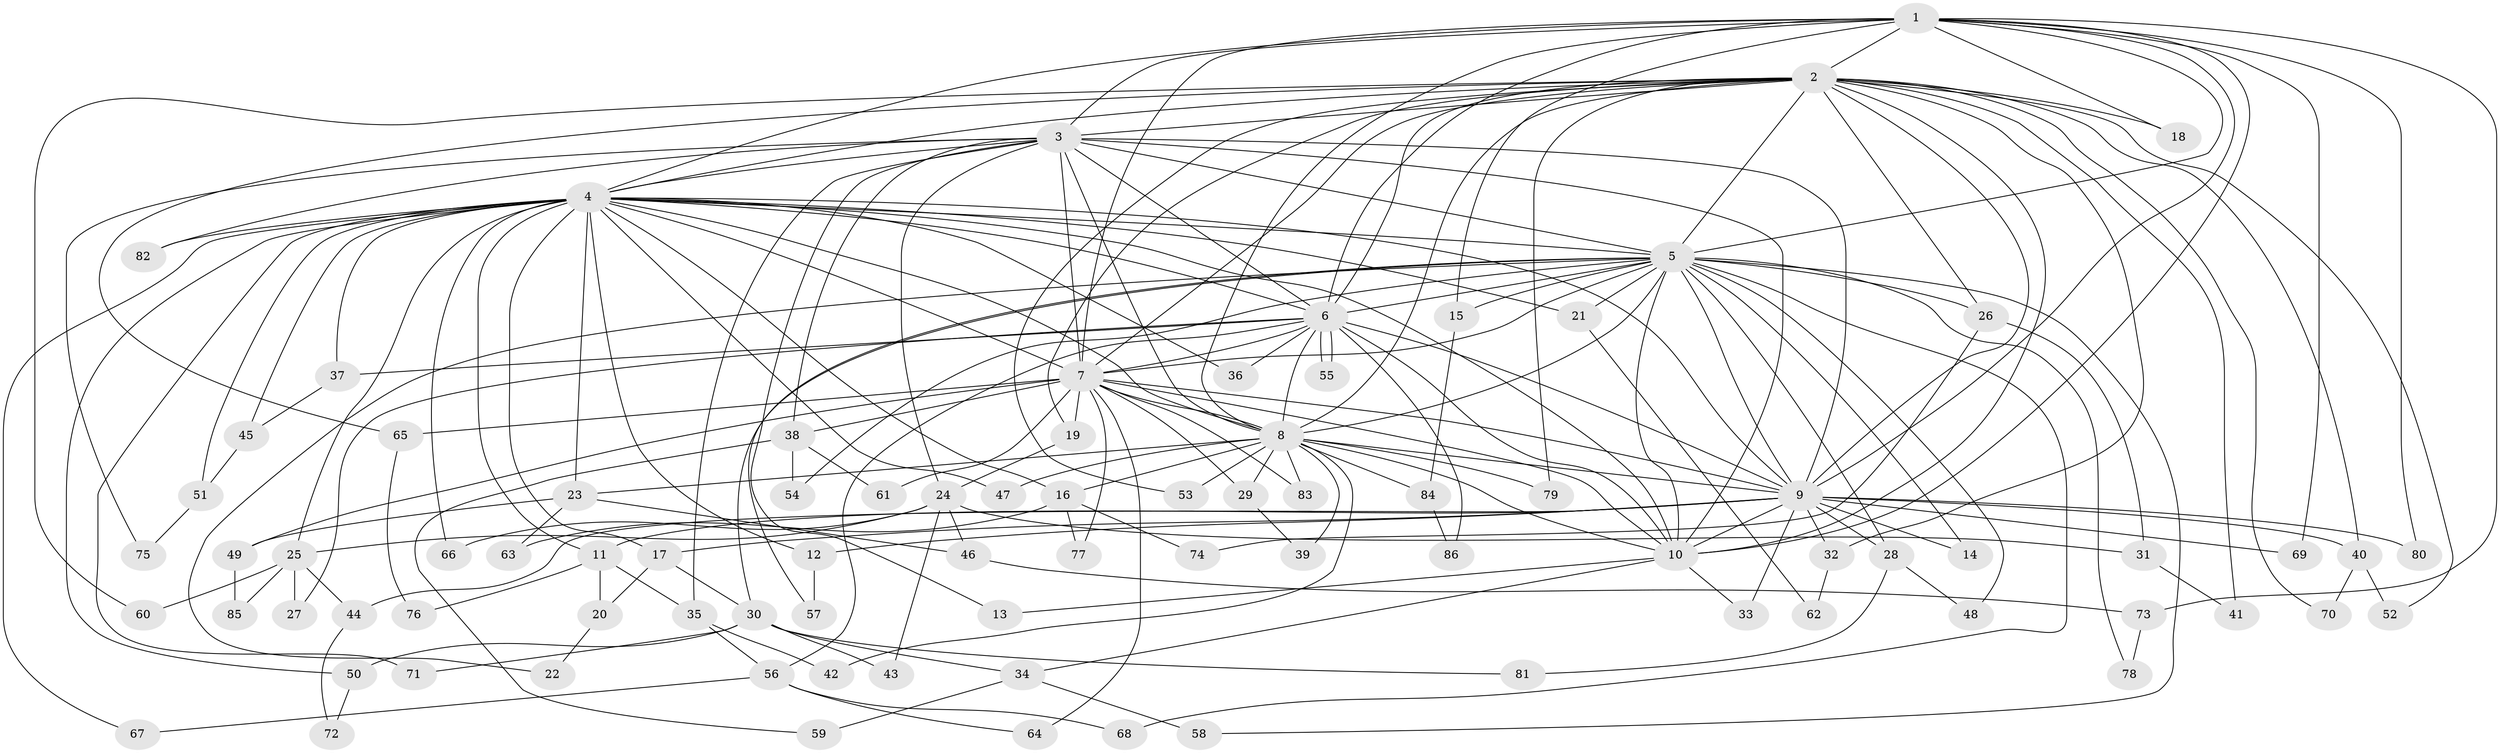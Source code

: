 // coarse degree distribution, {19: 0.01639344262295082, 17: 0.01639344262295082, 14: 0.01639344262295082, 27: 0.01639344262295082, 18: 0.01639344262295082, 13: 0.01639344262295082, 15: 0.01639344262295082, 6: 0.03278688524590164, 3: 0.16393442622950818, 1: 0.06557377049180328, 2: 0.45901639344262296, 4: 0.06557377049180328, 5: 0.06557377049180328, 7: 0.01639344262295082, 8: 0.01639344262295082}
// Generated by graph-tools (version 1.1) at 2025/51/02/27/25 19:51:50]
// undirected, 86 vertices, 197 edges
graph export_dot {
graph [start="1"]
  node [color=gray90,style=filled];
  1;
  2;
  3;
  4;
  5;
  6;
  7;
  8;
  9;
  10;
  11;
  12;
  13;
  14;
  15;
  16;
  17;
  18;
  19;
  20;
  21;
  22;
  23;
  24;
  25;
  26;
  27;
  28;
  29;
  30;
  31;
  32;
  33;
  34;
  35;
  36;
  37;
  38;
  39;
  40;
  41;
  42;
  43;
  44;
  45;
  46;
  47;
  48;
  49;
  50;
  51;
  52;
  53;
  54;
  55;
  56;
  57;
  58;
  59;
  60;
  61;
  62;
  63;
  64;
  65;
  66;
  67;
  68;
  69;
  70;
  71;
  72;
  73;
  74;
  75;
  76;
  77;
  78;
  79;
  80;
  81;
  82;
  83;
  84;
  85;
  86;
  1 -- 2;
  1 -- 3;
  1 -- 4;
  1 -- 5;
  1 -- 6;
  1 -- 7;
  1 -- 8;
  1 -- 9;
  1 -- 10;
  1 -- 15;
  1 -- 18;
  1 -- 69;
  1 -- 73;
  1 -- 80;
  2 -- 3;
  2 -- 4;
  2 -- 5;
  2 -- 6;
  2 -- 7;
  2 -- 8;
  2 -- 9;
  2 -- 10;
  2 -- 18;
  2 -- 19;
  2 -- 26;
  2 -- 32;
  2 -- 40;
  2 -- 41;
  2 -- 52;
  2 -- 53;
  2 -- 60;
  2 -- 65;
  2 -- 70;
  2 -- 79;
  3 -- 4;
  3 -- 5;
  3 -- 6;
  3 -- 7;
  3 -- 8;
  3 -- 9;
  3 -- 10;
  3 -- 13;
  3 -- 24;
  3 -- 35;
  3 -- 38;
  3 -- 75;
  3 -- 82;
  4 -- 5;
  4 -- 6;
  4 -- 7;
  4 -- 8;
  4 -- 9;
  4 -- 10;
  4 -- 11;
  4 -- 12;
  4 -- 16;
  4 -- 17;
  4 -- 21;
  4 -- 23;
  4 -- 25;
  4 -- 36;
  4 -- 37;
  4 -- 45;
  4 -- 47;
  4 -- 50;
  4 -- 51;
  4 -- 66;
  4 -- 67;
  4 -- 71;
  4 -- 82;
  5 -- 6;
  5 -- 7;
  5 -- 8;
  5 -- 9;
  5 -- 10;
  5 -- 14;
  5 -- 15;
  5 -- 21;
  5 -- 22;
  5 -- 26;
  5 -- 28;
  5 -- 30;
  5 -- 48;
  5 -- 54;
  5 -- 57;
  5 -- 58;
  5 -- 68;
  5 -- 78;
  6 -- 7;
  6 -- 8;
  6 -- 9;
  6 -- 10;
  6 -- 27;
  6 -- 36;
  6 -- 37;
  6 -- 55;
  6 -- 55;
  6 -- 56;
  6 -- 86;
  7 -- 8;
  7 -- 9;
  7 -- 10;
  7 -- 19;
  7 -- 29;
  7 -- 38;
  7 -- 49;
  7 -- 61;
  7 -- 64;
  7 -- 65;
  7 -- 77;
  7 -- 83;
  8 -- 9;
  8 -- 10;
  8 -- 16;
  8 -- 23;
  8 -- 29;
  8 -- 39;
  8 -- 42;
  8 -- 47;
  8 -- 53;
  8 -- 79;
  8 -- 83;
  8 -- 84;
  9 -- 10;
  9 -- 11;
  9 -- 12;
  9 -- 14;
  9 -- 17;
  9 -- 28;
  9 -- 32;
  9 -- 33;
  9 -- 40;
  9 -- 44;
  9 -- 69;
  9 -- 80;
  10 -- 13;
  10 -- 33;
  10 -- 34;
  11 -- 20;
  11 -- 35;
  11 -- 76;
  12 -- 57;
  15 -- 84;
  16 -- 63;
  16 -- 74;
  16 -- 77;
  17 -- 20;
  17 -- 30;
  19 -- 24;
  20 -- 22;
  21 -- 62;
  23 -- 46;
  23 -- 49;
  23 -- 63;
  24 -- 25;
  24 -- 31;
  24 -- 43;
  24 -- 46;
  24 -- 66;
  25 -- 27;
  25 -- 44;
  25 -- 60;
  25 -- 85;
  26 -- 31;
  26 -- 74;
  28 -- 48;
  28 -- 81;
  29 -- 39;
  30 -- 34;
  30 -- 43;
  30 -- 50;
  30 -- 71;
  30 -- 81;
  31 -- 41;
  32 -- 62;
  34 -- 58;
  34 -- 59;
  35 -- 42;
  35 -- 56;
  37 -- 45;
  38 -- 54;
  38 -- 59;
  38 -- 61;
  40 -- 52;
  40 -- 70;
  44 -- 72;
  45 -- 51;
  46 -- 73;
  49 -- 85;
  50 -- 72;
  51 -- 75;
  56 -- 64;
  56 -- 67;
  56 -- 68;
  65 -- 76;
  73 -- 78;
  84 -- 86;
}
